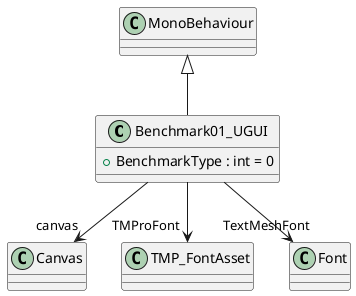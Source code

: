 @startuml
class Benchmark01_UGUI {
    + BenchmarkType : int = 0
}
MonoBehaviour <|-- Benchmark01_UGUI
Benchmark01_UGUI --> "canvas" Canvas
Benchmark01_UGUI --> "TMProFont" TMP_FontAsset
Benchmark01_UGUI --> "TextMeshFont" Font
@enduml
